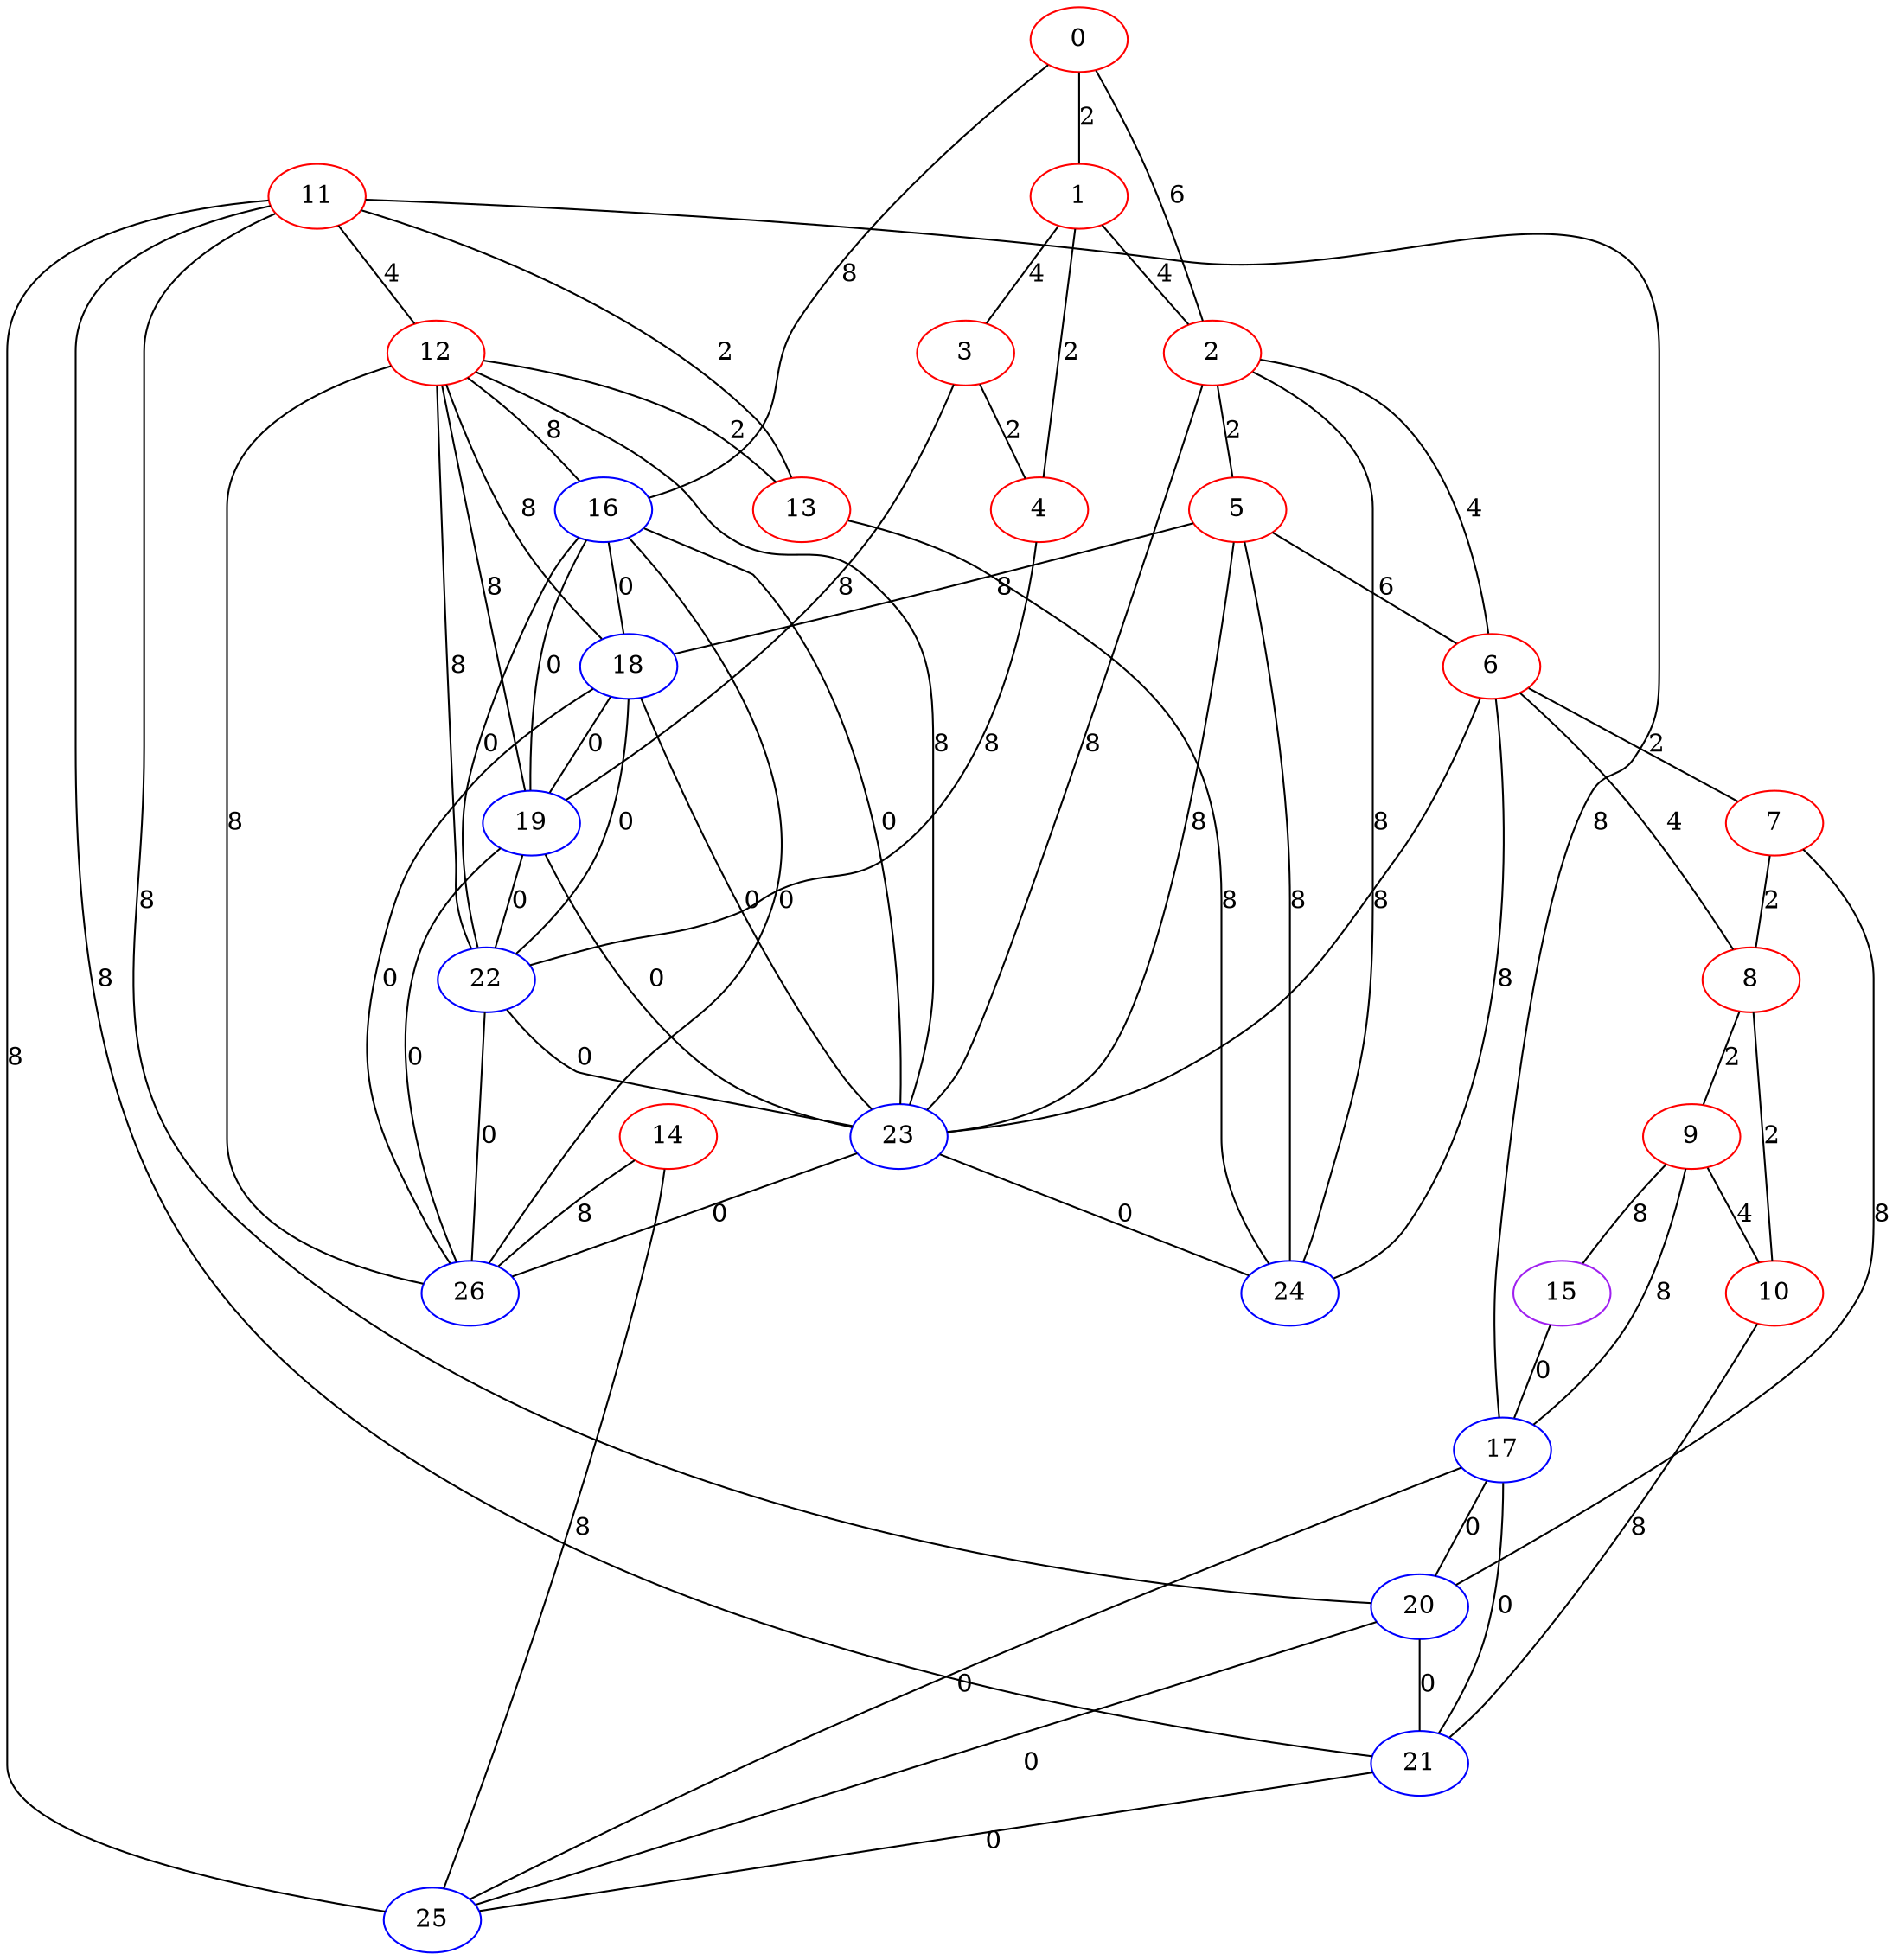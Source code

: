 graph "" {
0 [color=red, weight=1];
1 [color=red, weight=1];
2 [color=red, weight=1];
3 [color=red, weight=1];
4 [color=red, weight=1];
5 [color=red, weight=1];
6 [color=red, weight=1];
7 [color=red, weight=1];
8 [color=red, weight=1];
9 [color=red, weight=1];
10 [color=red, weight=1];
11 [color=red, weight=1];
12 [color=red, weight=1];
13 [color=red, weight=1];
14 [color=red, weight=1];
15 [color=purple, weight=4];
16 [color=blue, weight=3];
17 [color=blue, weight=3];
18 [color=blue, weight=3];
19 [color=blue, weight=3];
20 [color=blue, weight=3];
21 [color=blue, weight=3];
22 [color=blue, weight=3];
23 [color=blue, weight=3];
24 [color=blue, weight=3];
25 [color=blue, weight=3];
26 [color=blue, weight=3];
0 -- 16  [key=0, label=8];
0 -- 1  [key=0, label=2];
0 -- 2  [key=0, label=6];
1 -- 2  [key=0, label=4];
1 -- 3  [key=0, label=4];
1 -- 4  [key=0, label=2];
2 -- 5  [key=0, label=2];
2 -- 6  [key=0, label=4];
2 -- 23  [key=0, label=8];
2 -- 24  [key=0, label=8];
3 -- 19  [key=0, label=8];
3 -- 4  [key=0, label=2];
4 -- 22  [key=0, label=8];
5 -- 24  [key=0, label=8];
5 -- 18  [key=0, label=8];
5 -- 6  [key=0, label=6];
5 -- 23  [key=0, label=8];
6 -- 7  [key=0, label=2];
6 -- 8  [key=0, label=4];
6 -- 23  [key=0, label=8];
6 -- 24  [key=0, label=8];
7 -- 8  [key=0, label=2];
7 -- 20  [key=0, label=8];
8 -- 9  [key=0, label=2];
8 -- 10  [key=0, label=2];
9 -- 17  [key=0, label=8];
9 -- 10  [key=0, label=4];
9 -- 15  [key=0, label=8];
10 -- 21  [key=0, label=8];
11 -- 12  [key=0, label=4];
11 -- 13  [key=0, label=2];
11 -- 17  [key=0, label=8];
11 -- 20  [key=0, label=8];
11 -- 21  [key=0, label=8];
11 -- 25  [key=0, label=8];
12 -- 13  [key=0, label=2];
12 -- 16  [key=0, label=8];
12 -- 18  [key=0, label=8];
12 -- 19  [key=0, label=8];
12 -- 22  [key=0, label=8];
12 -- 23  [key=0, label=8];
12 -- 26  [key=0, label=8];
13 -- 24  [key=0, label=8];
14 -- 25  [key=0, label=8];
14 -- 26  [key=0, label=8];
15 -- 17  [key=0, label=0];
16 -- 18  [key=0, label=0];
16 -- 19  [key=0, label=0];
16 -- 22  [key=0, label=0];
16 -- 23  [key=0, label=0];
16 -- 26  [key=0, label=0];
17 -- 20  [key=0, label=0];
17 -- 21  [key=0, label=0];
17 -- 25  [key=0, label=0];
18 -- 19  [key=0, label=0];
18 -- 22  [key=0, label=0];
18 -- 23  [key=0, label=0];
18 -- 26  [key=0, label=0];
19 -- 22  [key=0, label=0];
19 -- 23  [key=0, label=0];
19 -- 26  [key=0, label=0];
20 -- 21  [key=0, label=0];
20 -- 25  [key=0, label=0];
21 -- 25  [key=0, label=0];
22 -- 23  [key=0, label=0];
22 -- 26  [key=0, label=0];
23 -- 24  [key=0, label=0];
23 -- 26  [key=0, label=0];
}
